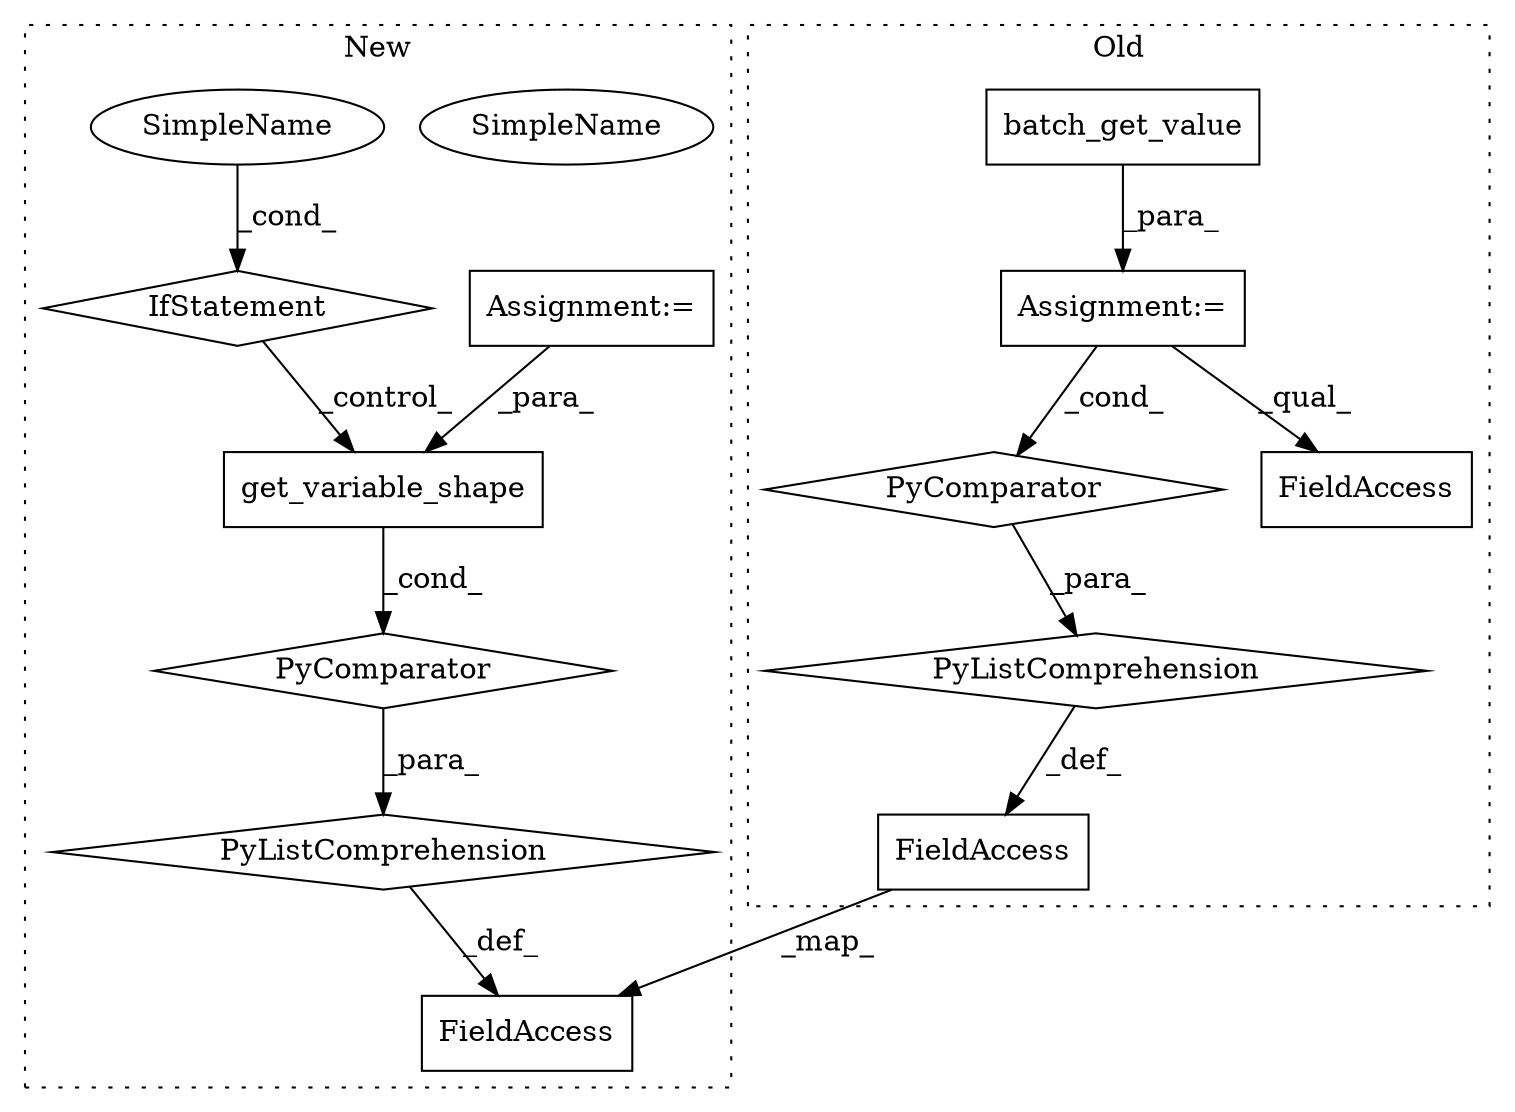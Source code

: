 digraph G {
subgraph cluster0 {
1 [label="PyComparator" a="113" s="14543" l="47" shape="diamond"];
3 [label="PyListComprehension" a="109" s="14478" l="120" shape="diamond"];
4 [label="Assignment:=" a="7" s="14543" l="47" shape="box"];
5 [label="FieldAccess" a="22" s="14478" l="7" shape="box"];
10 [label="batch_get_value" a="32" s="14558,14580" l="16,1" shape="box"];
13 [label="FieldAccess" a="22" s="14850" l="12" shape="box"];
label = "Old";
style="dotted";
}
subgraph cluster1 {
2 [label="get_variable_shape" a="32" s="14405,14425" l="19,1" shape="box"];
6 [label="PyListComprehension" a="109" s="14397" l="117" shape="diamond"];
7 [label="PyComparator" a="113" s="14484" l="22" shape="diamond"];
8 [label="IfStatement" a="25" s="14484" l="22" shape="diamond"];
9 [label="SimpleName" a="42" s="14501" l="5" shape="ellipse"];
11 [label="Assignment:=" a="7" s="14484" l="22" shape="box"];
12 [label="FieldAccess" a="22" s="14766" l="12" shape="box"];
14 [label="SimpleName" a="42" s="14501" l="5" shape="ellipse"];
label = "New";
style="dotted";
}
1 -> 3 [label="_para_"];
2 -> 7 [label="_cond_"];
3 -> 13 [label="_def_"];
4 -> 1 [label="_cond_"];
4 -> 5 [label="_qual_"];
6 -> 12 [label="_def_"];
7 -> 6 [label="_para_"];
8 -> 2 [label="_control_"];
10 -> 4 [label="_para_"];
11 -> 2 [label="_para_"];
13 -> 12 [label="_map_"];
14 -> 8 [label="_cond_"];
}